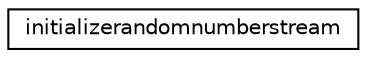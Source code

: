 digraph "Graphical Class Hierarchy"
{
 // INTERACTIVE_SVG=YES
 // LATEX_PDF_SIZE
  edge [fontname="Helvetica",fontsize="10",labelfontname="Helvetica",labelfontsize="10"];
  node [fontname="Helvetica",fontsize="10",shape=record];
  rankdir="LR";
  Node0 [label="initializerandomnumberstream",height=0.2,width=0.4,color="black", fillcolor="white", style="filled",URL="$interfacerandom__numbers__mod_1_1initializerandomnumberstream.html",tooltip="Initializes stream for generating random numbers."];
}
